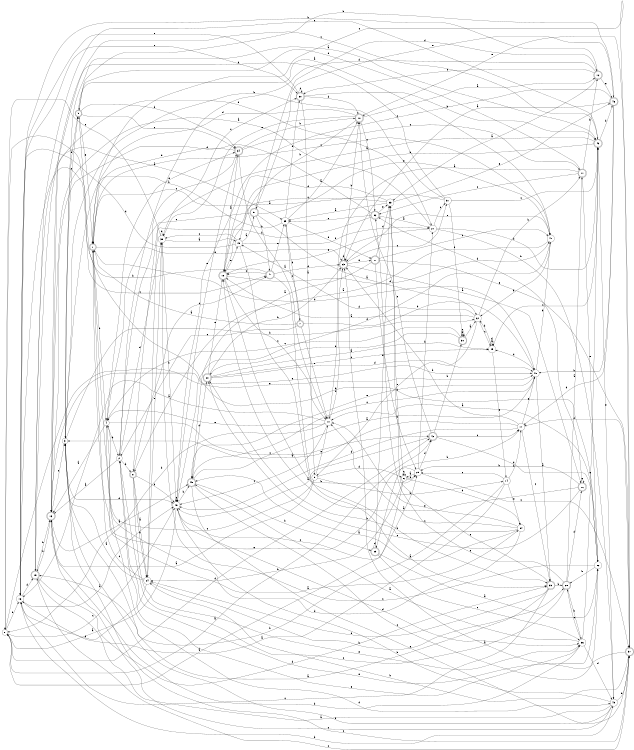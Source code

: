 digraph n44_8 {
__start0 [label="" shape="none"];

rankdir=LR;
size="8,5";

s0 [style="filled", color="black", fillcolor="white" shape="circle", label="0"];
s1 [style="rounded,filled", color="black", fillcolor="white" shape="doublecircle", label="1"];
s2 [style="filled", color="black", fillcolor="white" shape="circle", label="2"];
s3 [style="filled", color="black", fillcolor="white" shape="circle", label="3"];
s4 [style="filled", color="black", fillcolor="white" shape="circle", label="4"];
s5 [style="rounded,filled", color="black", fillcolor="white" shape="doublecircle", label="5"];
s6 [style="filled", color="black", fillcolor="white" shape="circle", label="6"];
s7 [style="rounded,filled", color="black", fillcolor="white" shape="doublecircle", label="7"];
s8 [style="rounded,filled", color="black", fillcolor="white" shape="doublecircle", label="8"];
s9 [style="filled", color="black", fillcolor="white" shape="circle", label="9"];
s10 [style="rounded,filled", color="black", fillcolor="white" shape="doublecircle", label="10"];
s11 [style="rounded,filled", color="black", fillcolor="white" shape="doublecircle", label="11"];
s12 [style="rounded,filled", color="black", fillcolor="white" shape="doublecircle", label="12"];
s13 [style="rounded,filled", color="black", fillcolor="white" shape="doublecircle", label="13"];
s14 [style="filled", color="black", fillcolor="white" shape="circle", label="14"];
s15 [style="filled", color="black", fillcolor="white" shape="circle", label="15"];
s16 [style="filled", color="black", fillcolor="white" shape="circle", label="16"];
s17 [style="filled", color="black", fillcolor="white" shape="circle", label="17"];
s18 [style="rounded,filled", color="black", fillcolor="white" shape="doublecircle", label="18"];
s19 [style="rounded,filled", color="black", fillcolor="white" shape="doublecircle", label="19"];
s20 [style="rounded,filled", color="black", fillcolor="white" shape="doublecircle", label="20"];
s21 [style="filled", color="black", fillcolor="white" shape="circle", label="21"];
s22 [style="filled", color="black", fillcolor="white" shape="circle", label="22"];
s23 [style="rounded,filled", color="black", fillcolor="white" shape="doublecircle", label="23"];
s24 [style="filled", color="black", fillcolor="white" shape="circle", label="24"];
s25 [style="filled", color="black", fillcolor="white" shape="circle", label="25"];
s26 [style="rounded,filled", color="black", fillcolor="white" shape="doublecircle", label="26"];
s27 [style="rounded,filled", color="black", fillcolor="white" shape="doublecircle", label="27"];
s28 [style="rounded,filled", color="black", fillcolor="white" shape="doublecircle", label="28"];
s29 [style="filled", color="black", fillcolor="white" shape="circle", label="29"];
s30 [style="rounded,filled", color="black", fillcolor="white" shape="doublecircle", label="30"];
s31 [style="filled", color="black", fillcolor="white" shape="circle", label="31"];
s32 [style="filled", color="black", fillcolor="white" shape="circle", label="32"];
s33 [style="rounded,filled", color="black", fillcolor="white" shape="doublecircle", label="33"];
s34 [style="rounded,filled", color="black", fillcolor="white" shape="doublecircle", label="34"];
s35 [style="filled", color="black", fillcolor="white" shape="circle", label="35"];
s36 [style="filled", color="black", fillcolor="white" shape="circle", label="36"];
s37 [style="rounded,filled", color="black", fillcolor="white" shape="doublecircle", label="37"];
s38 [style="filled", color="black", fillcolor="white" shape="circle", label="38"];
s39 [style="rounded,filled", color="black", fillcolor="white" shape="doublecircle", label="39"];
s40 [style="filled", color="black", fillcolor="white" shape="circle", label="40"];
s41 [style="filled", color="black", fillcolor="white" shape="circle", label="41"];
s42 [style="rounded,filled", color="black", fillcolor="white" shape="doublecircle", label="42"];
s43 [style="rounded,filled", color="black", fillcolor="white" shape="doublecircle", label="43"];
s44 [style="filled", color="black", fillcolor="white" shape="circle", label="44"];
s45 [style="rounded,filled", color="black", fillcolor="white" shape="doublecircle", label="45"];
s46 [style="rounded,filled", color="black", fillcolor="white" shape="doublecircle", label="46"];
s47 [style="rounded,filled", color="black", fillcolor="white" shape="doublecircle", label="47"];
s48 [style="filled", color="black", fillcolor="white" shape="circle", label="48"];
s49 [style="filled", color="black", fillcolor="white" shape="circle", label="49"];
s50 [style="rounded,filled", color="black", fillcolor="white" shape="doublecircle", label="50"];
s51 [style="rounded,filled", color="black", fillcolor="white" shape="doublecircle", label="51"];
s52 [style="rounded,filled", color="black", fillcolor="white" shape="doublecircle", label="52"];
s53 [style="filled", color="black", fillcolor="white" shape="circle", label="53"];
s54 [style="filled", color="black", fillcolor="white" shape="circle", label="54"];
s0 -> s42 [label="a"];
s0 -> s16 [label="b"];
s0 -> s48 [label="c"];
s0 -> s42 [label="d"];
s0 -> s40 [label="e"];
s1 -> s54 [label="a"];
s1 -> s4 [label="b"];
s1 -> s37 [label="c"];
s1 -> s40 [label="d"];
s1 -> s23 [label="e"];
s2 -> s13 [label="a"];
s2 -> s8 [label="b"];
s2 -> s34 [label="c"];
s2 -> s38 [label="d"];
s2 -> s36 [label="e"];
s3 -> s43 [label="a"];
s3 -> s22 [label="b"];
s3 -> s5 [label="c"];
s3 -> s48 [label="d"];
s3 -> s5 [label="e"];
s4 -> s13 [label="a"];
s4 -> s2 [label="b"];
s4 -> s42 [label="c"];
s4 -> s49 [label="d"];
s4 -> s34 [label="e"];
s5 -> s41 [label="a"];
s5 -> s46 [label="b"];
s5 -> s34 [label="c"];
s5 -> s34 [label="d"];
s5 -> s1 [label="e"];
s6 -> s0 [label="a"];
s6 -> s24 [label="b"];
s6 -> s6 [label="c"];
s6 -> s54 [label="d"];
s6 -> s29 [label="e"];
s7 -> s1 [label="a"];
s7 -> s40 [label="b"];
s7 -> s2 [label="c"];
s7 -> s35 [label="d"];
s7 -> s44 [label="e"];
s8 -> s24 [label="a"];
s8 -> s24 [label="b"];
s8 -> s47 [label="c"];
s8 -> s48 [label="d"];
s8 -> s36 [label="e"];
s9 -> s13 [label="a"];
s9 -> s14 [label="b"];
s9 -> s4 [label="c"];
s9 -> s6 [label="d"];
s9 -> s44 [label="e"];
s10 -> s12 [label="a"];
s10 -> s15 [label="b"];
s10 -> s52 [label="c"];
s10 -> s1 [label="d"];
s10 -> s38 [label="e"];
s11 -> s44 [label="a"];
s11 -> s12 [label="b"];
s11 -> s52 [label="c"];
s11 -> s5 [label="d"];
s11 -> s32 [label="e"];
s12 -> s53 [label="a"];
s12 -> s16 [label="b"];
s12 -> s30 [label="c"];
s12 -> s2 [label="d"];
s12 -> s46 [label="e"];
s13 -> s45 [label="a"];
s13 -> s19 [label="b"];
s13 -> s3 [label="c"];
s13 -> s21 [label="d"];
s13 -> s40 [label="e"];
s14 -> s16 [label="a"];
s14 -> s19 [label="b"];
s14 -> s29 [label="c"];
s14 -> s17 [label="d"];
s14 -> s54 [label="e"];
s15 -> s51 [label="a"];
s15 -> s33 [label="b"];
s15 -> s38 [label="c"];
s15 -> s16 [label="d"];
s15 -> s21 [label="e"];
s16 -> s48 [label="a"];
s16 -> s49 [label="b"];
s16 -> s47 [label="c"];
s16 -> s19 [label="d"];
s16 -> s30 [label="e"];
s17 -> s3 [label="a"];
s17 -> s23 [label="b"];
s17 -> s33 [label="c"];
s17 -> s48 [label="d"];
s17 -> s40 [label="e"];
s18 -> s34 [label="a"];
s18 -> s29 [label="b"];
s18 -> s44 [label="c"];
s18 -> s41 [label="d"];
s18 -> s15 [label="e"];
s19 -> s35 [label="a"];
s19 -> s13 [label="b"];
s19 -> s37 [label="c"];
s19 -> s33 [label="d"];
s19 -> s43 [label="e"];
s20 -> s25 [label="a"];
s20 -> s23 [label="b"];
s20 -> s25 [label="c"];
s20 -> s40 [label="d"];
s20 -> s18 [label="e"];
s21 -> s13 [label="a"];
s21 -> s49 [label="b"];
s21 -> s31 [label="c"];
s21 -> s43 [label="d"];
s21 -> s18 [label="e"];
s22 -> s18 [label="a"];
s22 -> s11 [label="b"];
s22 -> s25 [label="c"];
s22 -> s15 [label="d"];
s22 -> s9 [label="e"];
s23 -> s26 [label="a"];
s23 -> s10 [label="b"];
s23 -> s31 [label="c"];
s23 -> s23 [label="d"];
s23 -> s27 [label="e"];
s24 -> s3 [label="a"];
s24 -> s28 [label="b"];
s24 -> s1 [label="c"];
s24 -> s16 [label="d"];
s24 -> s38 [label="e"];
s25 -> s25 [label="a"];
s25 -> s22 [label="b"];
s25 -> s43 [label="c"];
s25 -> s25 [label="d"];
s25 -> s14 [label="e"];
s26 -> s18 [label="a"];
s26 -> s29 [label="b"];
s26 -> s20 [label="c"];
s26 -> s52 [label="d"];
s26 -> s26 [label="e"];
s27 -> s45 [label="a"];
s27 -> s29 [label="b"];
s27 -> s41 [label="c"];
s27 -> s53 [label="d"];
s27 -> s37 [label="e"];
s28 -> s11 [label="a"];
s28 -> s36 [label="b"];
s28 -> s2 [label="c"];
s28 -> s26 [label="d"];
s28 -> s52 [label="e"];
s29 -> s6 [label="a"];
s29 -> s21 [label="b"];
s29 -> s37 [label="c"];
s29 -> s42 [label="d"];
s29 -> s1 [label="e"];
s30 -> s9 [label="a"];
s30 -> s43 [label="b"];
s30 -> s30 [label="c"];
s30 -> s10 [label="d"];
s30 -> s16 [label="e"];
s31 -> s1 [label="a"];
s31 -> s3 [label="b"];
s31 -> s43 [label="c"];
s31 -> s19 [label="d"];
s31 -> s50 [label="e"];
s32 -> s44 [label="a"];
s32 -> s28 [label="b"];
s32 -> s38 [label="c"];
s32 -> s5 [label="d"];
s32 -> s2 [label="e"];
s33 -> s3 [label="a"];
s33 -> s28 [label="b"];
s33 -> s16 [label="c"];
s33 -> s24 [label="d"];
s33 -> s53 [label="e"];
s34 -> s44 [label="a"];
s34 -> s10 [label="b"];
s34 -> s11 [label="c"];
s34 -> s1 [label="d"];
s34 -> s48 [label="e"];
s35 -> s10 [label="a"];
s35 -> s3 [label="b"];
s35 -> s7 [label="c"];
s35 -> s30 [label="d"];
s35 -> s27 [label="e"];
s36 -> s45 [label="a"];
s36 -> s13 [label="b"];
s36 -> s28 [label="c"];
s36 -> s49 [label="d"];
s36 -> s43 [label="e"];
s37 -> s23 [label="a"];
s37 -> s24 [label="b"];
s37 -> s3 [label="c"];
s37 -> s17 [label="d"];
s37 -> s10 [label="e"];
s38 -> s15 [label="a"];
s38 -> s48 [label="b"];
s38 -> s30 [label="c"];
s38 -> s38 [label="d"];
s38 -> s0 [label="e"];
s39 -> s32 [label="a"];
s39 -> s17 [label="b"];
s39 -> s36 [label="c"];
s39 -> s39 [label="d"];
s39 -> s53 [label="e"];
s40 -> s33 [label="a"];
s40 -> s41 [label="b"];
s40 -> s45 [label="c"];
s40 -> s25 [label="d"];
s40 -> s45 [label="e"];
s41 -> s8 [label="a"];
s41 -> s22 [label="b"];
s41 -> s1 [label="c"];
s41 -> s48 [label="d"];
s41 -> s23 [label="e"];
s42 -> s48 [label="a"];
s42 -> s50 [label="b"];
s42 -> s17 [label="c"];
s42 -> s32 [label="d"];
s42 -> s10 [label="e"];
s43 -> s8 [label="a"];
s43 -> s18 [label="b"];
s43 -> s13 [label="c"];
s43 -> s46 [label="d"];
s43 -> s49 [label="e"];
s44 -> s16 [label="a"];
s44 -> s0 [label="b"];
s44 -> s48 [label="c"];
s44 -> s23 [label="d"];
s44 -> s4 [label="e"];
s45 -> s40 [label="a"];
s45 -> s39 [label="b"];
s45 -> s32 [label="c"];
s45 -> s20 [label="d"];
s45 -> s37 [label="e"];
s46 -> s23 [label="a"];
s46 -> s40 [label="b"];
s46 -> s48 [label="c"];
s46 -> s17 [label="d"];
s46 -> s51 [label="e"];
s47 -> s33 [label="a"];
s47 -> s0 [label="b"];
s47 -> s18 [label="c"];
s47 -> s23 [label="d"];
s47 -> s35 [label="e"];
s48 -> s0 [label="a"];
s48 -> s45 [label="b"];
s48 -> s29 [label="c"];
s48 -> s36 [label="d"];
s48 -> s48 [label="e"];
s49 -> s19 [label="a"];
s49 -> s48 [label="b"];
s49 -> s13 [label="c"];
s49 -> s37 [label="d"];
s49 -> s3 [label="e"];
s50 -> s22 [label="a"];
s50 -> s20 [label="b"];
s50 -> s4 [label="c"];
s50 -> s50 [label="d"];
s50 -> s50 [label="e"];
s51 -> s22 [label="a"];
s51 -> s47 [label="b"];
s51 -> s4 [label="c"];
s51 -> s12 [label="d"];
s51 -> s41 [label="e"];
s52 -> s21 [label="a"];
s52 -> s24 [label="b"];
s52 -> s35 [label="c"];
s52 -> s13 [label="d"];
s52 -> s53 [label="e"];
s53 -> s35 [label="a"];
s53 -> s6 [label="b"];
s53 -> s18 [label="c"];
s53 -> s18 [label="d"];
s53 -> s46 [label="e"];
s54 -> s45 [label="a"];
s54 -> s20 [label="b"];
s54 -> s44 [label="c"];
s54 -> s4 [label="d"];
s54 -> s44 [label="e"];

}
